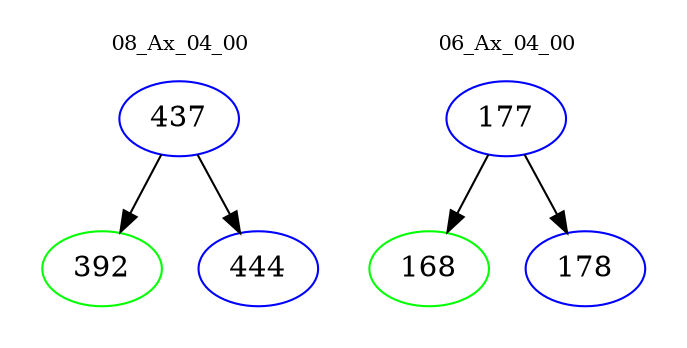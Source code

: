 digraph{
subgraph cluster_0 {
color = white
label = "08_Ax_04_00";
fontsize=10;
T0_437 [label="437", color="blue"]
T0_437 -> T0_392 [color="black"]
T0_392 [label="392", color="green"]
T0_437 -> T0_444 [color="black"]
T0_444 [label="444", color="blue"]
}
subgraph cluster_1 {
color = white
label = "06_Ax_04_00";
fontsize=10;
T1_177 [label="177", color="blue"]
T1_177 -> T1_168 [color="black"]
T1_168 [label="168", color="green"]
T1_177 -> T1_178 [color="black"]
T1_178 [label="178", color="blue"]
}
}
